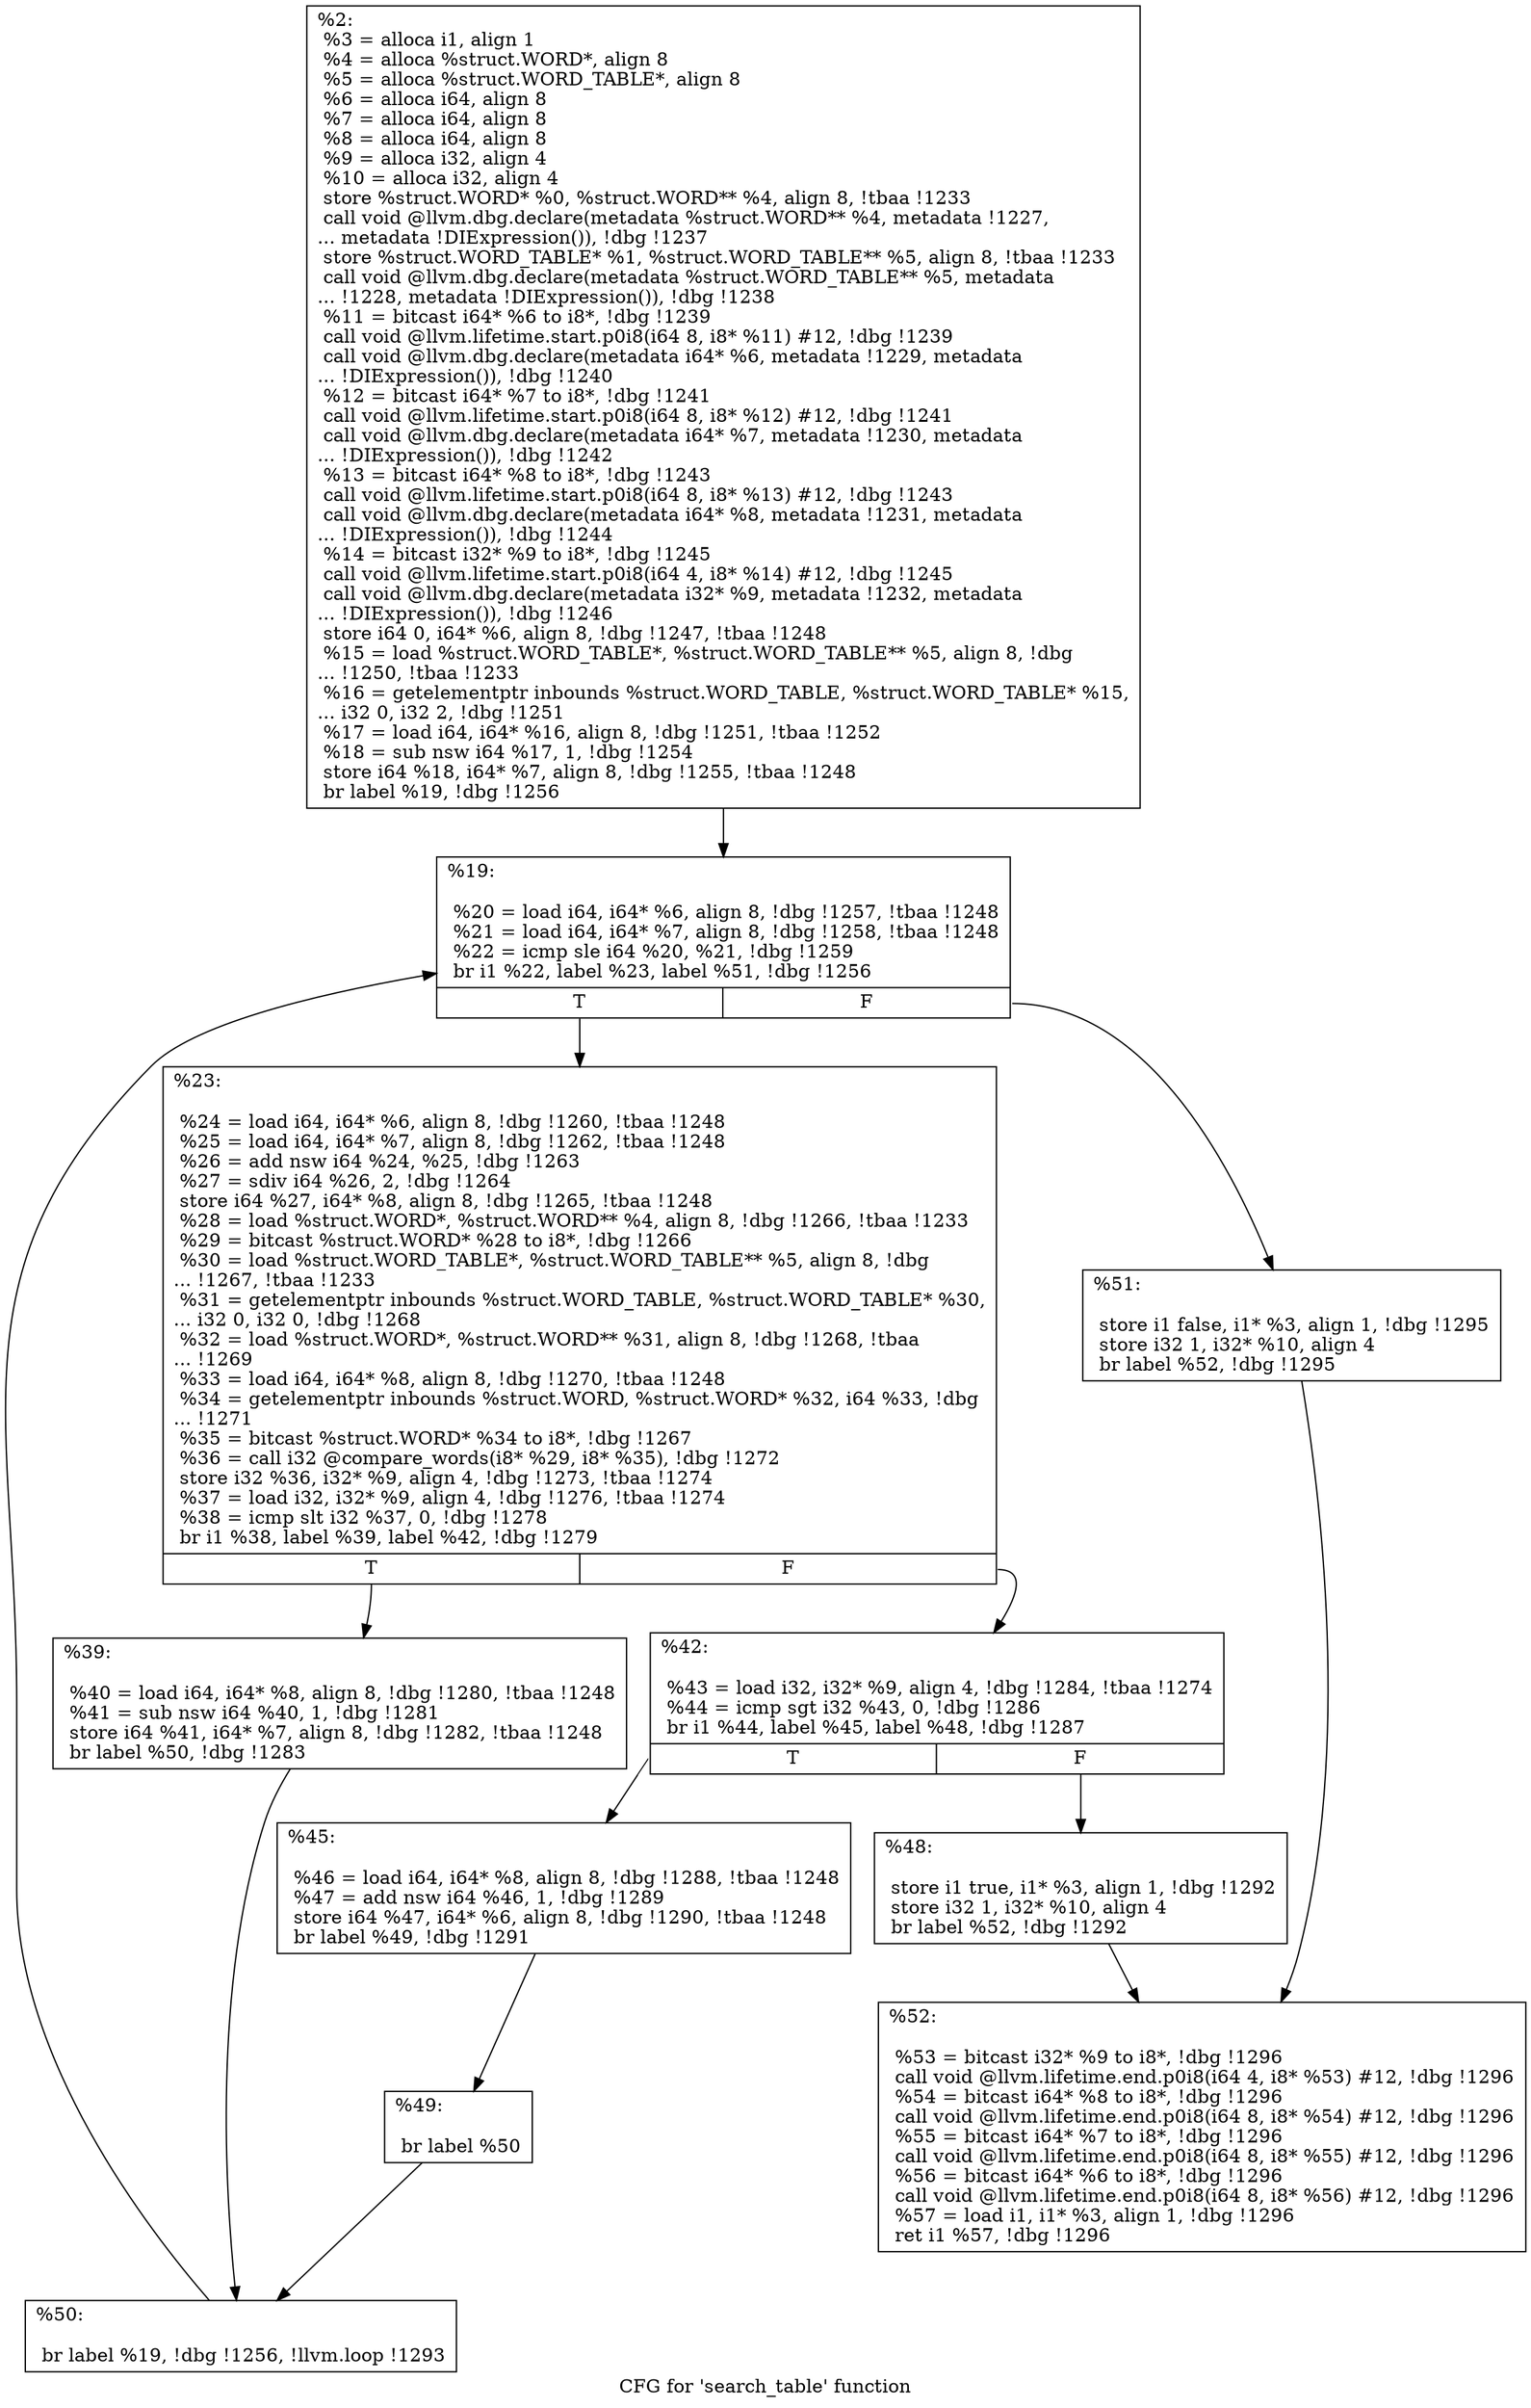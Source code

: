 digraph "CFG for 'search_table' function" {
	label="CFG for 'search_table' function";

	Node0x1a44750 [shape=record,label="{%2:\l  %3 = alloca i1, align 1\l  %4 = alloca %struct.WORD*, align 8\l  %5 = alloca %struct.WORD_TABLE*, align 8\l  %6 = alloca i64, align 8\l  %7 = alloca i64, align 8\l  %8 = alloca i64, align 8\l  %9 = alloca i32, align 4\l  %10 = alloca i32, align 4\l  store %struct.WORD* %0, %struct.WORD** %4, align 8, !tbaa !1233\l  call void @llvm.dbg.declare(metadata %struct.WORD** %4, metadata !1227,\l... metadata !DIExpression()), !dbg !1237\l  store %struct.WORD_TABLE* %1, %struct.WORD_TABLE** %5, align 8, !tbaa !1233\l  call void @llvm.dbg.declare(metadata %struct.WORD_TABLE** %5, metadata\l... !1228, metadata !DIExpression()), !dbg !1238\l  %11 = bitcast i64* %6 to i8*, !dbg !1239\l  call void @llvm.lifetime.start.p0i8(i64 8, i8* %11) #12, !dbg !1239\l  call void @llvm.dbg.declare(metadata i64* %6, metadata !1229, metadata\l... !DIExpression()), !dbg !1240\l  %12 = bitcast i64* %7 to i8*, !dbg !1241\l  call void @llvm.lifetime.start.p0i8(i64 8, i8* %12) #12, !dbg !1241\l  call void @llvm.dbg.declare(metadata i64* %7, metadata !1230, metadata\l... !DIExpression()), !dbg !1242\l  %13 = bitcast i64* %8 to i8*, !dbg !1243\l  call void @llvm.lifetime.start.p0i8(i64 8, i8* %13) #12, !dbg !1243\l  call void @llvm.dbg.declare(metadata i64* %8, metadata !1231, metadata\l... !DIExpression()), !dbg !1244\l  %14 = bitcast i32* %9 to i8*, !dbg !1245\l  call void @llvm.lifetime.start.p0i8(i64 4, i8* %14) #12, !dbg !1245\l  call void @llvm.dbg.declare(metadata i32* %9, metadata !1232, metadata\l... !DIExpression()), !dbg !1246\l  store i64 0, i64* %6, align 8, !dbg !1247, !tbaa !1248\l  %15 = load %struct.WORD_TABLE*, %struct.WORD_TABLE** %5, align 8, !dbg\l... !1250, !tbaa !1233\l  %16 = getelementptr inbounds %struct.WORD_TABLE, %struct.WORD_TABLE* %15,\l... i32 0, i32 2, !dbg !1251\l  %17 = load i64, i64* %16, align 8, !dbg !1251, !tbaa !1252\l  %18 = sub nsw i64 %17, 1, !dbg !1254\l  store i64 %18, i64* %7, align 8, !dbg !1255, !tbaa !1248\l  br label %19, !dbg !1256\l}"];
	Node0x1a44750 -> Node0x1a44860;
	Node0x1a44860 [shape=record,label="{%19:\l\l  %20 = load i64, i64* %6, align 8, !dbg !1257, !tbaa !1248\l  %21 = load i64, i64* %7, align 8, !dbg !1258, !tbaa !1248\l  %22 = icmp sle i64 %20, %21, !dbg !1259\l  br i1 %22, label %23, label %51, !dbg !1256\l|{<s0>T|<s1>F}}"];
	Node0x1a44860:s0 -> Node0x1a448b0;
	Node0x1a44860:s1 -> Node0x1a44ae0;
	Node0x1a448b0 [shape=record,label="{%23:\l\l  %24 = load i64, i64* %6, align 8, !dbg !1260, !tbaa !1248\l  %25 = load i64, i64* %7, align 8, !dbg !1262, !tbaa !1248\l  %26 = add nsw i64 %24, %25, !dbg !1263\l  %27 = sdiv i64 %26, 2, !dbg !1264\l  store i64 %27, i64* %8, align 8, !dbg !1265, !tbaa !1248\l  %28 = load %struct.WORD*, %struct.WORD** %4, align 8, !dbg !1266, !tbaa !1233\l  %29 = bitcast %struct.WORD* %28 to i8*, !dbg !1266\l  %30 = load %struct.WORD_TABLE*, %struct.WORD_TABLE** %5, align 8, !dbg\l... !1267, !tbaa !1233\l  %31 = getelementptr inbounds %struct.WORD_TABLE, %struct.WORD_TABLE* %30,\l... i32 0, i32 0, !dbg !1268\l  %32 = load %struct.WORD*, %struct.WORD** %31, align 8, !dbg !1268, !tbaa\l... !1269\l  %33 = load i64, i64* %8, align 8, !dbg !1270, !tbaa !1248\l  %34 = getelementptr inbounds %struct.WORD, %struct.WORD* %32, i64 %33, !dbg\l... !1271\l  %35 = bitcast %struct.WORD* %34 to i8*, !dbg !1267\l  %36 = call i32 @compare_words(i8* %29, i8* %35), !dbg !1272\l  store i32 %36, i32* %9, align 4, !dbg !1273, !tbaa !1274\l  %37 = load i32, i32* %9, align 4, !dbg !1276, !tbaa !1274\l  %38 = icmp slt i32 %37, 0, !dbg !1278\l  br i1 %38, label %39, label %42, !dbg !1279\l|{<s0>T|<s1>F}}"];
	Node0x1a448b0:s0 -> Node0x1a44900;
	Node0x1a448b0:s1 -> Node0x1a44950;
	Node0x1a44900 [shape=record,label="{%39:\l\l  %40 = load i64, i64* %8, align 8, !dbg !1280, !tbaa !1248\l  %41 = sub nsw i64 %40, 1, !dbg !1281\l  store i64 %41, i64* %7, align 8, !dbg !1282, !tbaa !1248\l  br label %50, !dbg !1283\l}"];
	Node0x1a44900 -> Node0x1a44a90;
	Node0x1a44950 [shape=record,label="{%42:\l\l  %43 = load i32, i32* %9, align 4, !dbg !1284, !tbaa !1274\l  %44 = icmp sgt i32 %43, 0, !dbg !1286\l  br i1 %44, label %45, label %48, !dbg !1287\l|{<s0>T|<s1>F}}"];
	Node0x1a44950:s0 -> Node0x1a449a0;
	Node0x1a44950:s1 -> Node0x1a449f0;
	Node0x1a449a0 [shape=record,label="{%45:\l\l  %46 = load i64, i64* %8, align 8, !dbg !1288, !tbaa !1248\l  %47 = add nsw i64 %46, 1, !dbg !1289\l  store i64 %47, i64* %6, align 8, !dbg !1290, !tbaa !1248\l  br label %49, !dbg !1291\l}"];
	Node0x1a449a0 -> Node0x1a44a40;
	Node0x1a449f0 [shape=record,label="{%48:\l\l  store i1 true, i1* %3, align 1, !dbg !1292\l  store i32 1, i32* %10, align 4\l  br label %52, !dbg !1292\l}"];
	Node0x1a449f0 -> Node0x1a44b30;
	Node0x1a44a40 [shape=record,label="{%49:\l\l  br label %50\l}"];
	Node0x1a44a40 -> Node0x1a44a90;
	Node0x1a44a90 [shape=record,label="{%50:\l\l  br label %19, !dbg !1256, !llvm.loop !1293\l}"];
	Node0x1a44a90 -> Node0x1a44860;
	Node0x1a44ae0 [shape=record,label="{%51:\l\l  store i1 false, i1* %3, align 1, !dbg !1295\l  store i32 1, i32* %10, align 4\l  br label %52, !dbg !1295\l}"];
	Node0x1a44ae0 -> Node0x1a44b30;
	Node0x1a44b30 [shape=record,label="{%52:\l\l  %53 = bitcast i32* %9 to i8*, !dbg !1296\l  call void @llvm.lifetime.end.p0i8(i64 4, i8* %53) #12, !dbg !1296\l  %54 = bitcast i64* %8 to i8*, !dbg !1296\l  call void @llvm.lifetime.end.p0i8(i64 8, i8* %54) #12, !dbg !1296\l  %55 = bitcast i64* %7 to i8*, !dbg !1296\l  call void @llvm.lifetime.end.p0i8(i64 8, i8* %55) #12, !dbg !1296\l  %56 = bitcast i64* %6 to i8*, !dbg !1296\l  call void @llvm.lifetime.end.p0i8(i64 8, i8* %56) #12, !dbg !1296\l  %57 = load i1, i1* %3, align 1, !dbg !1296\l  ret i1 %57, !dbg !1296\l}"];
}
